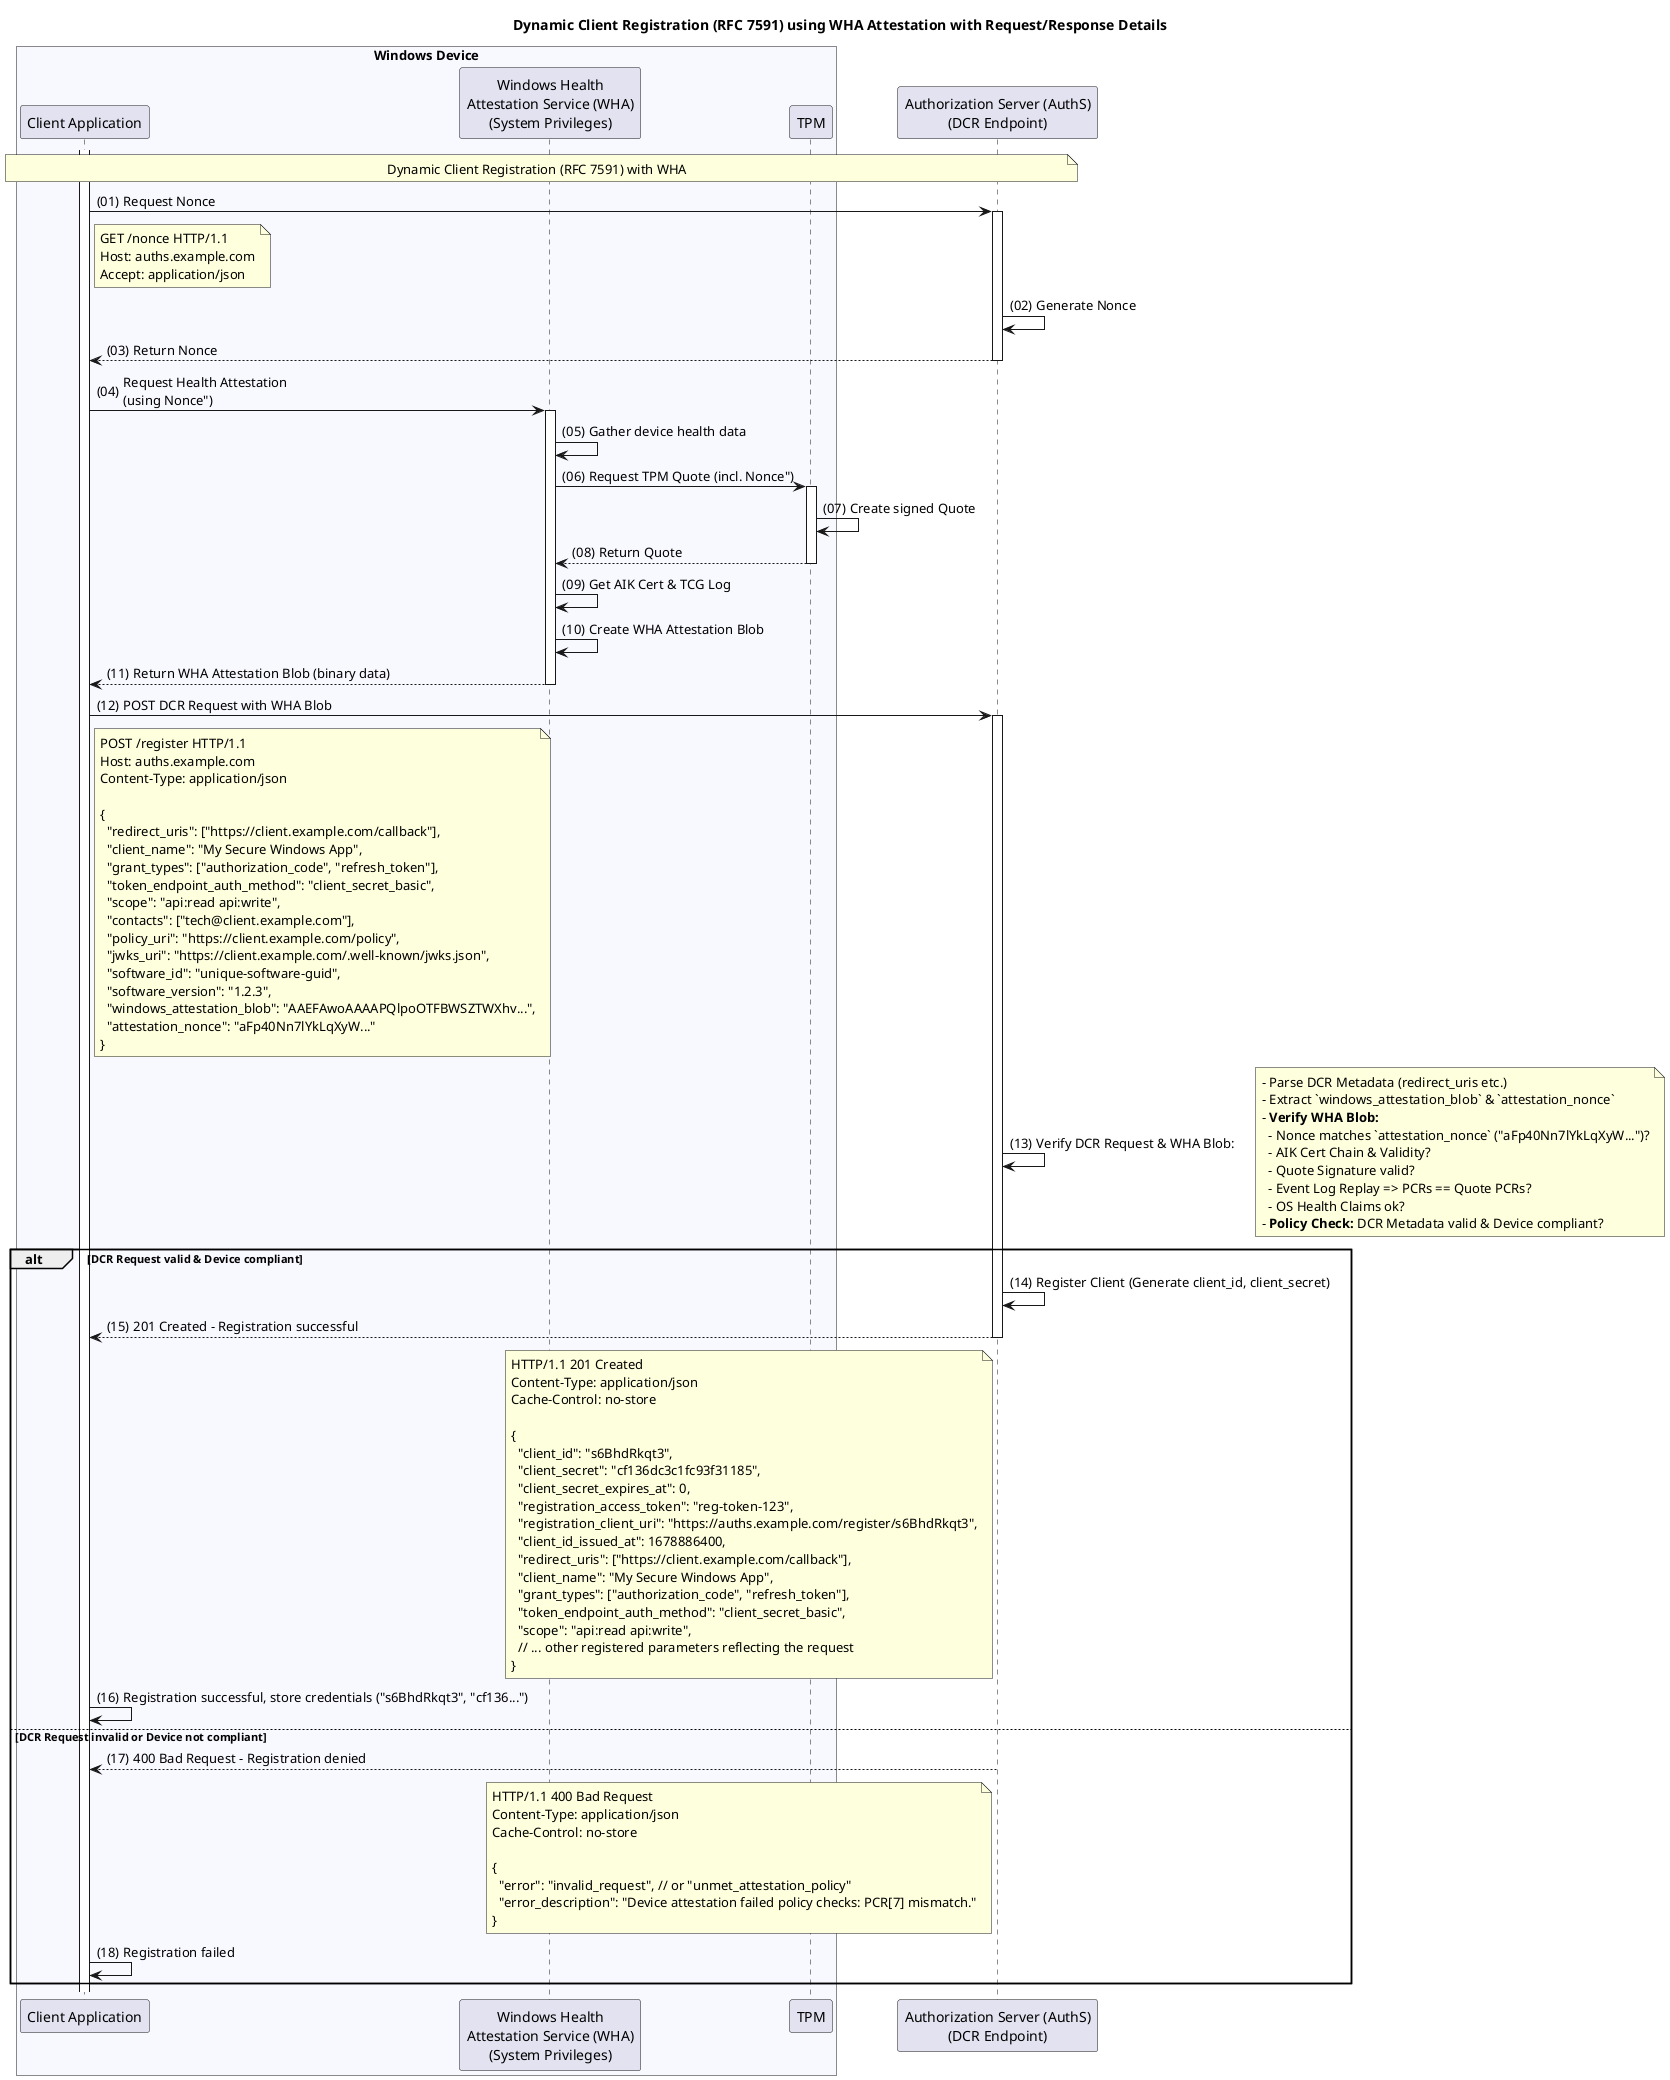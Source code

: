 @startuml

autonumber "(00)"
title Dynamic Client Registration (RFC 7591) using WHA Attestation with Request/Response Details

box "Windows Device" #GhostWhite
    participant "Client Application" as Client
    participant "Windows Health\nAttestation Service (WHA)\n(System Privileges)" as WHAService
    participant "TPM" as TPM
end box
participant "Authorization Server (AuthS)\n(DCR Endpoint)" as AuthS

note over Client, AuthS: Dynamic Client Registration (RFC 7591) with WHA

Client ++
' Optional, but good practice: Get fresh Nonce before attestation
Client -> AuthS ++: Request Nonce
note right of Client
GET /nonce HTTP/1.1
Host: auths.example.com
Accept: application/json
end note

AuthS -> AuthS: Generate Nonce
AuthS --> Client --: Return Nonce

' Client App (Standard User) requests Attestation from WHA Service
Client -> WHAService ++: Request Health Attestation\n(using Nonce")

' WHA Service (System) orchestrates the Attestation
WHAService -> WHAService: Gather device health data
WHAService -> TPM ++: Request TPM Quote (incl. Nonce")
TPM -> TPM: Create signed Quote
TPM --> WHAService --: Return Quote
WHAService -> WHAService: Get AIK Cert & TCG Log
WHAService -> WHAService: Create WHA Attestation Blob
WHAService --> Client --: Return WHA Attestation Blob (binary data)

' Client App sends RFC 7591 DCR Request including the WHA Blob
Client -> AuthS ++: POST DCR Request with WHA Blob
note right of Client
POST /register HTTP/1.1
Host: auths.example.com
Content-Type: application/json

{
  "redirect_uris": ["https://client.example.com/callback"],
  "client_name": "My Secure Windows App",
  "grant_types": ["authorization_code", "refresh_token"],
  "token_endpoint_auth_method": "client_secret_basic",
  "scope": "api:read api:write",
  "contacts": ["tech@client.example.com"],
  "policy_uri": "https://client.example.com/policy",
  "jwks_uri": "https://client.example.com/.well-known/jwks.json",
  "software_id": "unique-software-guid",
  "software_version": "1.2.3",
  "windows_attestation_blob": "AAEFAwoAAAAPQlpoOTFBWSZTWXhv...",
  "attestation_nonce": "aFp40Nn7lYkLqXyW..."
}
end note


' AuthS validates the DCR Request and the WHA Blob
AuthS -> AuthS: Verify DCR Request & WHA Blob:
note right
  - Parse DCR Metadata (redirect_uris etc.)
  - Extract `windows_attestation_blob` & `attestation_nonce`
  - **Verify WHA Blob:**
    - Nonce matches `attestation_nonce` ("aFp40Nn7lYkLqXyW...")?
    - AIK Cert Chain & Validity?
    - Quote Signature valid?
    - Event Log Replay => PCRs == Quote PCRs?
    - OS Health Claims ok?
  - **Policy Check:** DCR Metadata valid & Device compliant?
end note

alt DCR Request valid & Device compliant
    AuthS -> AuthS: Register Client (Generate client_id, client_secret)
    AuthS --> Client --: 201 Created - Registration successful
    note left of AuthS
HTTP/1.1 201 Created
Content-Type: application/json
Cache-Control: no-store

{
  "client_id": "s6BhdRkqt3",
  "client_secret": "cf136dc3c1fc93f31185",
  "client_secret_expires_at": 0,
  "registration_access_token": "reg-token-123",
  "registration_client_uri": "https://auths.example.com/register/s6BhdRkqt3",
  "client_id_issued_at": 1678886400,
  "redirect_uris": ["https://client.example.com/callback"],
  "client_name": "My Secure Windows App",
  "grant_types": ["authorization_code", "refresh_token"],
  "token_endpoint_auth_method": "client_secret_basic",
  "scope": "api:read api:write",
  // ... other registered parameters reflecting the request
}
    end note
    Client -> Client: Registration successful, store credentials ("s6BhdRkqt3", "cf136...")
else DCR Request invalid or Device not compliant
    AuthS --> Client --: 400 Bad Request - Registration denied
    note left of AuthS
HTTP/1.1 400 Bad Request
Content-Type: application/json
Cache-Control: no-store

{
  "error": "invalid_request", // or "unmet_attestation_policy"
  "error_description": "Device attestation failed policy checks: PCR[7] mismatch."
}
    end note
    Client -> Client: Registration failed
end

@enduml